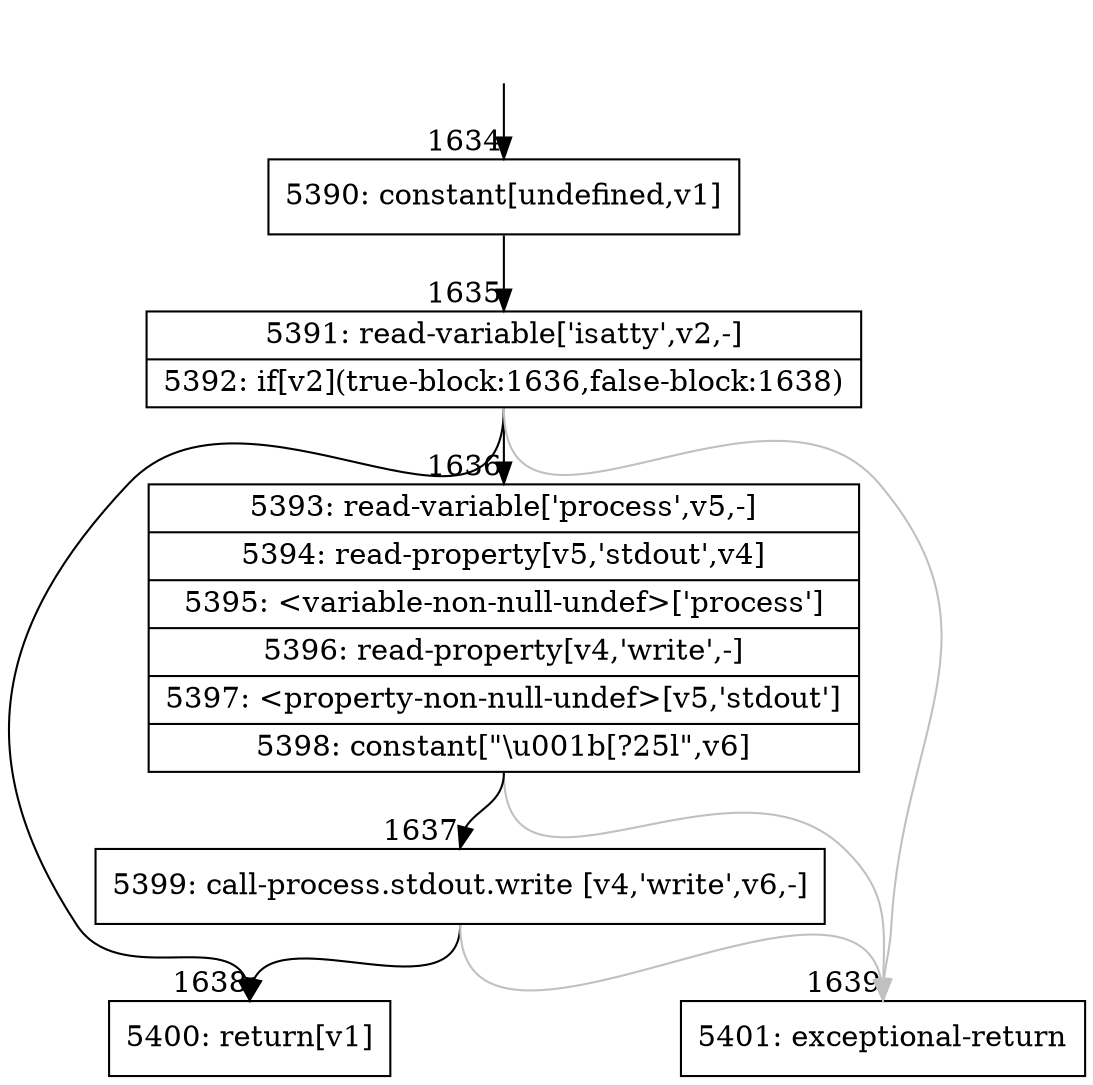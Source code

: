 digraph {
rankdir="TD"
BB_entry153[shape=none,label=""];
BB_entry153 -> BB1634 [tailport=s, headport=n, headlabel="    1634"]
BB1634 [shape=record label="{5390: constant[undefined,v1]}" ] 
BB1634 -> BB1635 [tailport=s, headport=n, headlabel="      1635"]
BB1635 [shape=record label="{5391: read-variable['isatty',v2,-]|5392: if[v2](true-block:1636,false-block:1638)}" ] 
BB1635 -> BB1638 [tailport=s, headport=n, headlabel="      1638"]
BB1635 -> BB1636 [tailport=s, headport=n, headlabel="      1636"]
BB1635 -> BB1639 [tailport=s, headport=n, color=gray, headlabel="      1639"]
BB1636 [shape=record label="{5393: read-variable['process',v5,-]|5394: read-property[v5,'stdout',v4]|5395: \<variable-non-null-undef\>['process']|5396: read-property[v4,'write',-]|5397: \<property-non-null-undef\>[v5,'stdout']|5398: constant[\"\\u001b[?25l\",v6]}" ] 
BB1636 -> BB1637 [tailport=s, headport=n, headlabel="      1637"]
BB1636 -> BB1639 [tailport=s, headport=n, color=gray]
BB1637 [shape=record label="{5399: call-process.stdout.write [v4,'write',v6,-]}" ] 
BB1637 -> BB1638 [tailport=s, headport=n]
BB1637 -> BB1639 [tailport=s, headport=n, color=gray]
BB1638 [shape=record label="{5400: return[v1]}" ] 
BB1639 [shape=record label="{5401: exceptional-return}" ] 
//#$~ 2114
}
